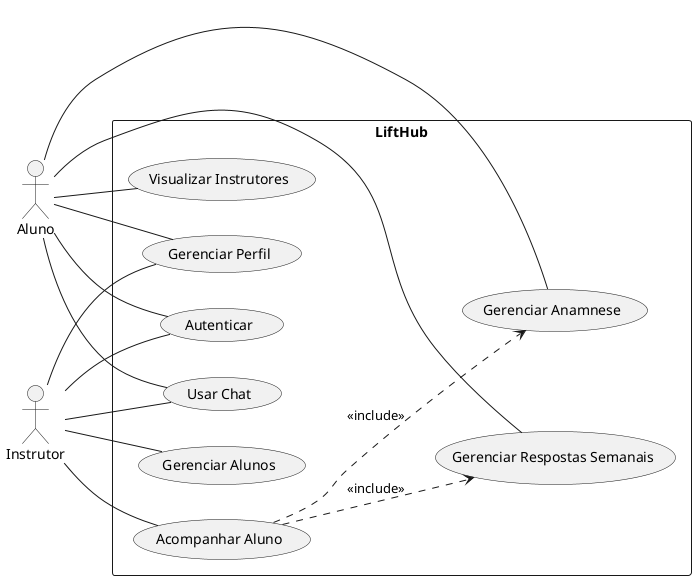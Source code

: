 @startuml Use Case Diagram - LiftHub

left to right direction

actor Aluno
actor Instrutor

rectangle LiftHub {
  usecase UC01 as "Autenticar"
  usecase UC02 as "Gerenciar Perfil"
  usecase UC03 as "Usar Chat"
  usecase UC04 as "Gerenciar Anamnese"
  usecase UC05 as "Gerenciar Respostas Semanais"
  usecase UC06 as "Visualizar Instrutores"
  usecase UC07 as "Gerenciar Alunos"
  usecase UC08 as "Acompanhar Aluno"

  Aluno -- UC01
  Aluno -- UC02
  Aluno -- UC03
  Aluno -- UC04
  Aluno -- UC05
  Aluno -- UC06

  Instrutor -- UC01
  Instrutor -- UC02
  Instrutor -- UC03
  Instrutor -- UC07
  Instrutor -- UC08

  ' Relações de inclusão/extensão podem ser adicionadas para maior detalhe
  ' Exemplo: UC08 inclui visualizar anamnese e respostas
  UC08 ..> UC04 : <<include>>
  UC08 ..> UC05 : <<include>>
}

@enduml

